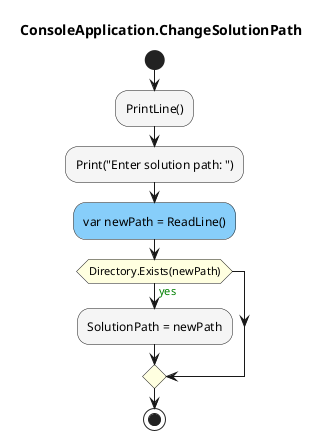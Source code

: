 @startuml ConsoleApplication.ChangeSolutionPath
title ConsoleApplication.ChangeSolutionPath
start
#WhiteSmoke:PrintLine();
#WhiteSmoke:Print("Enter solution path: ");
#LightSkyBlue:var newPath = ReadLine();
#LightYellow:if (Directory.Exists(newPath)) then (<color:green>yes)
        #WhiteSmoke:SolutionPath = newPath;
endif
stop
@enduml
